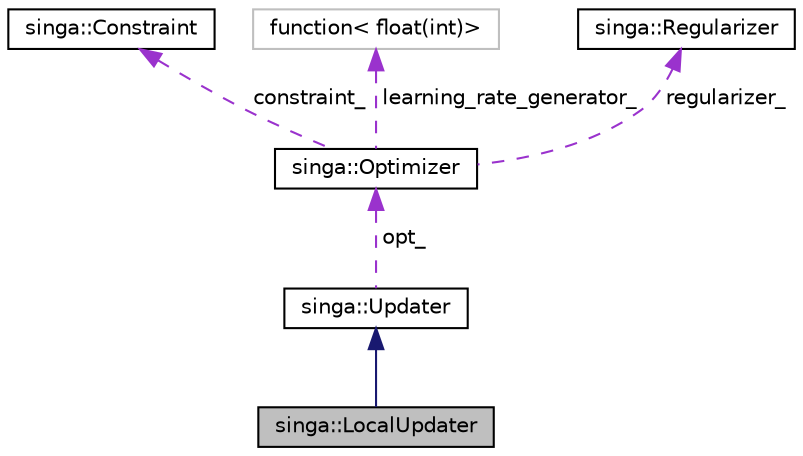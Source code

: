 digraph "singa::LocalUpdater"
{
  edge [fontname="Helvetica",fontsize="10",labelfontname="Helvetica",labelfontsize="10"];
  node [fontname="Helvetica",fontsize="10",shape=record];
  Node2 [label="singa::LocalUpdater",height=0.2,width=0.4,color="black", fillcolor="grey75", style="filled", fontcolor="black"];
  Node3 -> Node2 [dir="back",color="midnightblue",fontsize="10",style="solid",fontname="Helvetica"];
  Node3 [label="singa::Updater",height=0.2,width=0.4,color="black", fillcolor="white", style="filled",URL="$classsinga_1_1Updater.html",tooltip="Basic Updater class just forward all the method function call to the wrapped Optimizer. "];
  Node4 -> Node3 [dir="back",color="darkorchid3",fontsize="10",style="dashed",label=" opt_" ,fontname="Helvetica"];
  Node4 [label="singa::Optimizer",height=0.2,width=0.4,color="black", fillcolor="white", style="filled",URL="$classsinga_1_1Optimizer.html",tooltip="The base class for gradient descent algorithms used to update the model parameters in order to optimi..."];
  Node5 -> Node4 [dir="back",color="darkorchid3",fontsize="10",style="dashed",label=" constraint_" ,fontname="Helvetica"];
  Node5 [label="singa::Constraint",height=0.2,width=0.4,color="black", fillcolor="white", style="filled",URL="$classsinga_1_1Constraint.html",tooltip="Apply constraints for parameters (gradient). "];
  Node6 -> Node4 [dir="back",color="darkorchid3",fontsize="10",style="dashed",label=" learning_rate_generator_" ,fontname="Helvetica"];
  Node6 [label="function\< float(int)\>",height=0.2,width=0.4,color="grey75", fillcolor="white", style="filled"];
  Node7 -> Node4 [dir="back",color="darkorchid3",fontsize="10",style="dashed",label=" regularizer_" ,fontname="Helvetica"];
  Node7 [label="singa::Regularizer",height=0.2,width=0.4,color="black", fillcolor="white", style="filled",URL="$classsinga_1_1Regularizer.html",tooltip="Apply regularization for parameters (gradient), e.g., L1 norm and L2 norm. "];
}
